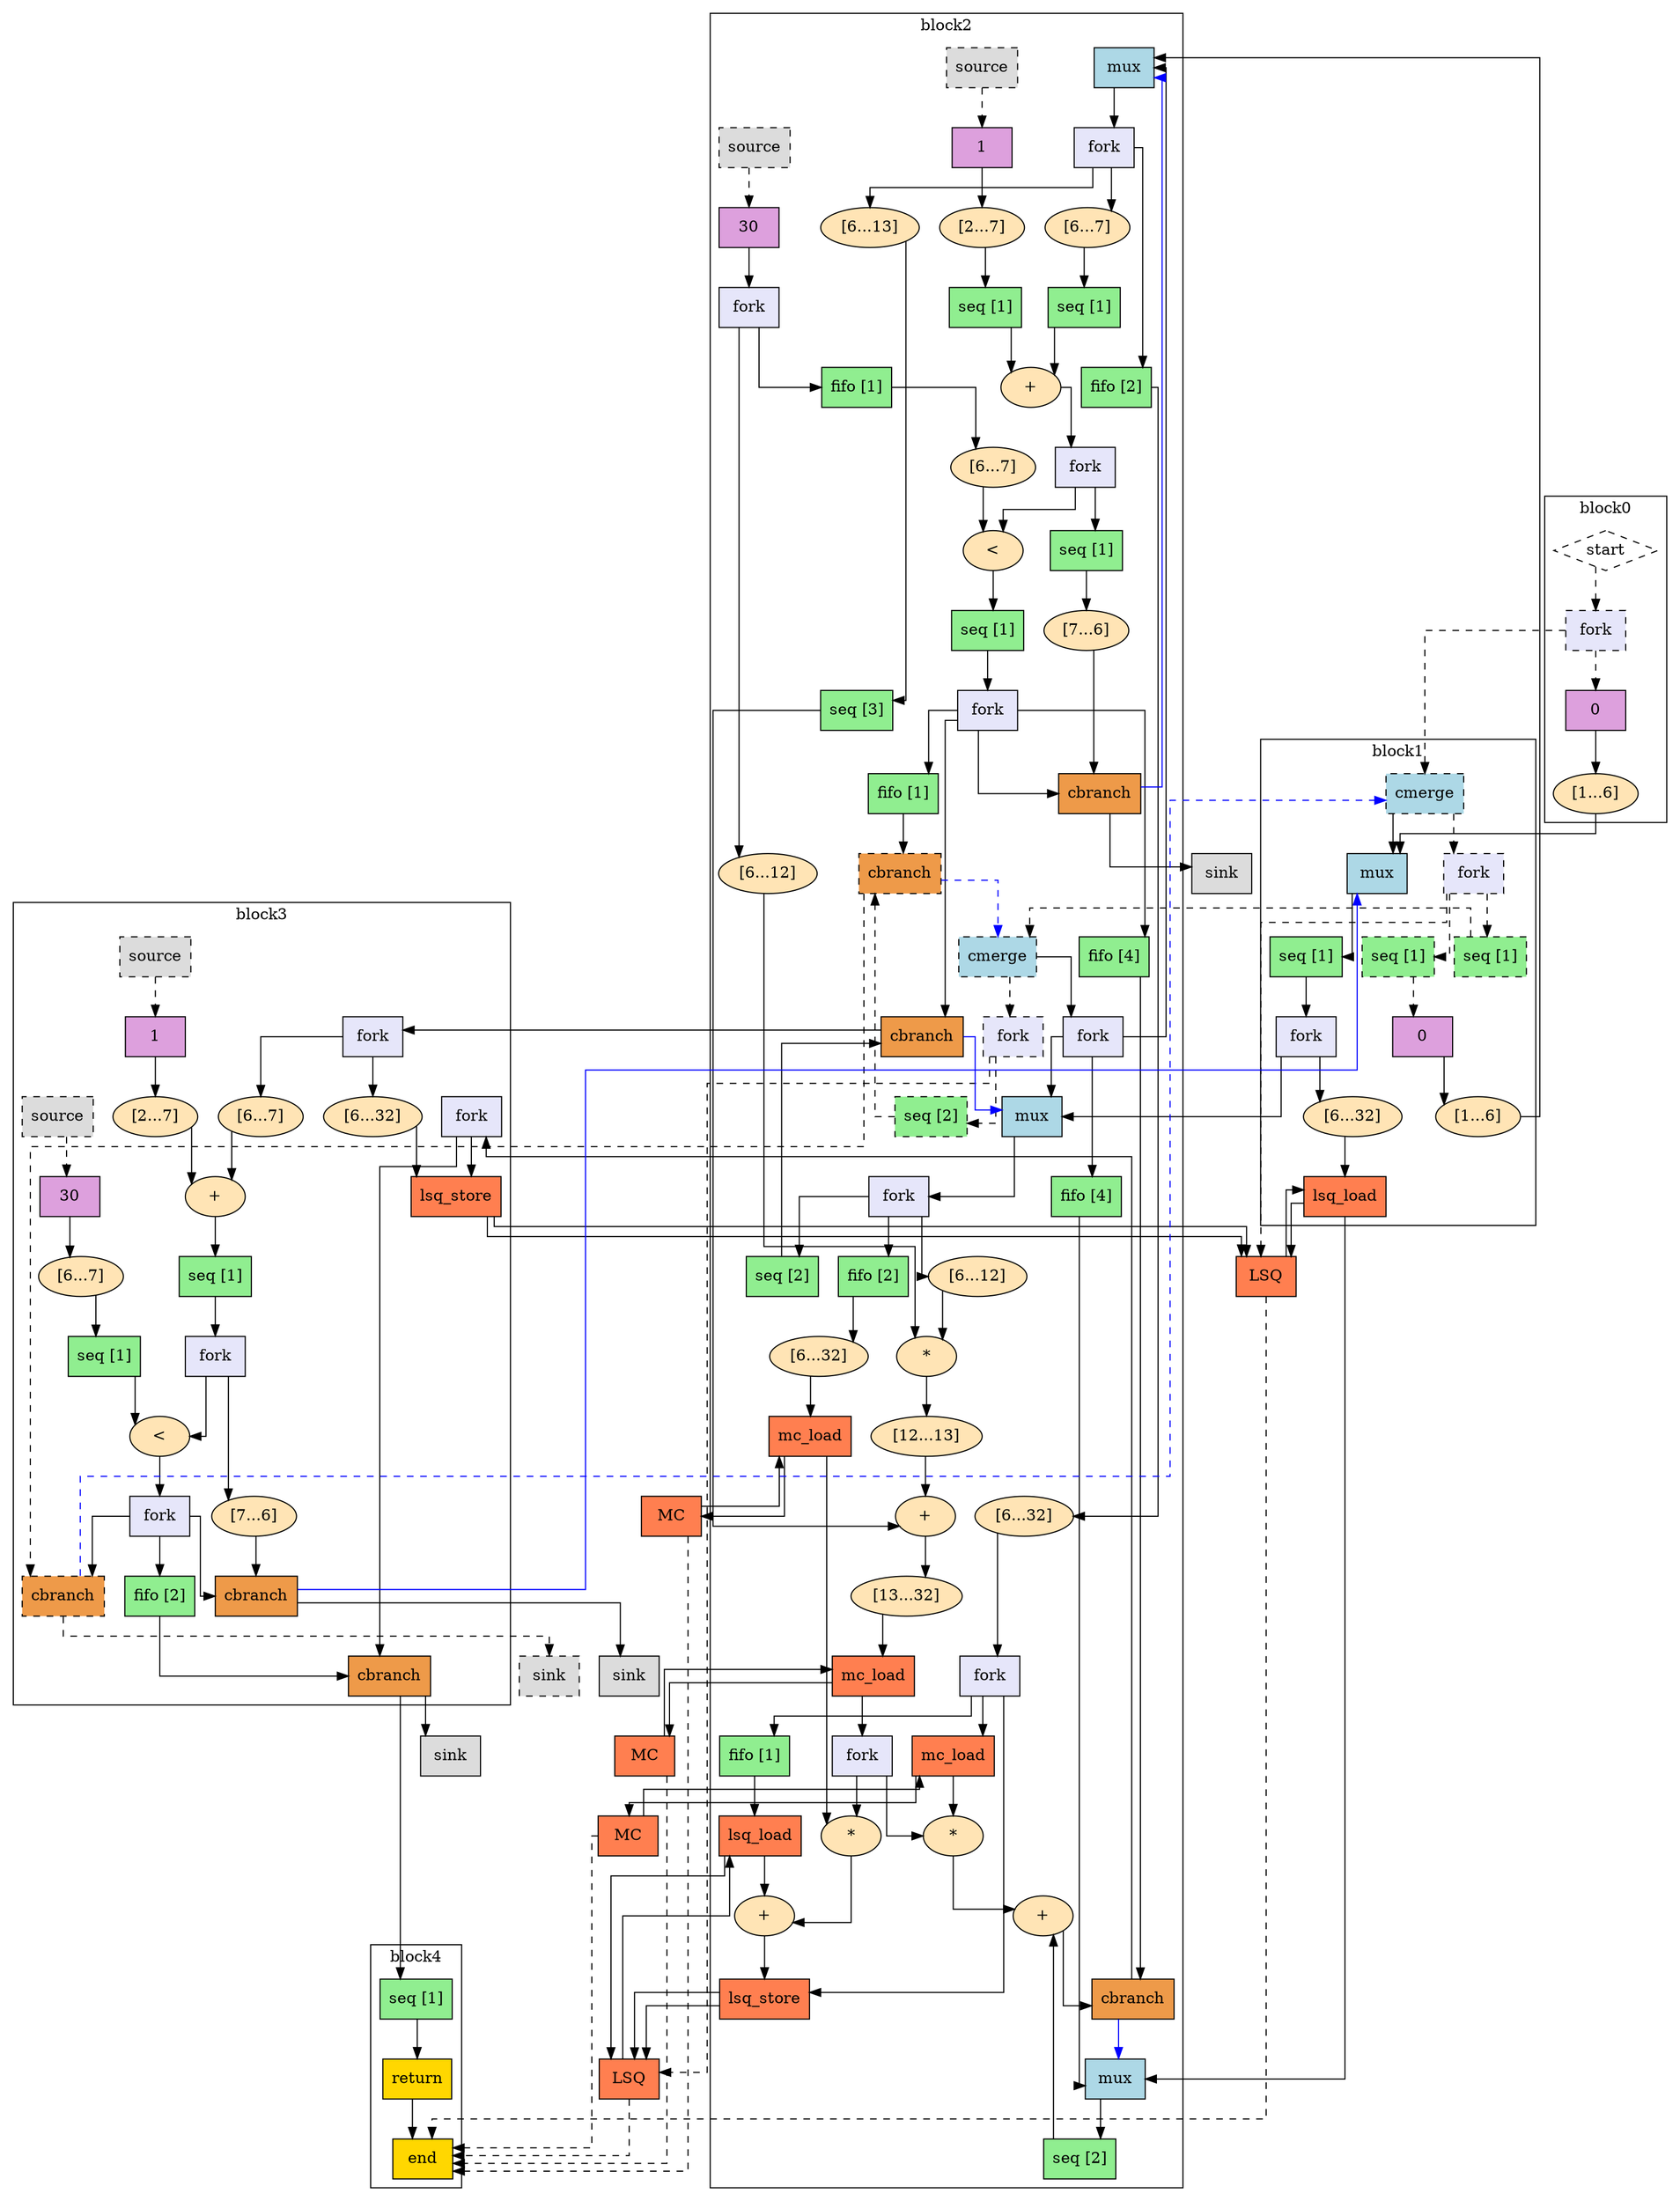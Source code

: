 Digraph G {
  splines=ortho;
  compound=true; // Allow edges between clusters
  // Function arguments
  "start" [mlir_op="handshake.arg", shape=diamond, style=dashed, label="start", ]
  // Function operations
  "mem_controller0" [mlir_op="handshake.mem_controller", fillcolor=coral, shape=box, label="MC", style="filled", ]
  "mem_controller1" [mlir_op="handshake.mem_controller", fillcolor=coral, shape=box, label="MC", style="filled", ]
  "lsq0" [mlir_op="handshake.lsq", fillcolor=coral, shape=box, label="LSQ", style="filled", ]
  "lsq1" [mlir_op="handshake.lsq", fillcolor=coral, shape=box, label="LSQ", style="filled", ]
  "mem_controller2" [mlir_op="handshake.mem_controller", fillcolor=coral, shape=box, label="MC", style="filled", ]
  "fork0" [mlir_op="handshake.fork", fillcolor=lavender, shape=box, label="fork", style="filled, dashed", ]
  "constant0" [mlir_op="handshake.constant", fillcolor=plum, shape=box, label="0", style="filled", ]
  "extsi0" [mlir_op="arith.extsi", fillcolor=moccasin, shape=oval, label="[1...6]", style="filled", ]
  "mux0" [mlir_op="handshake.mux", fillcolor=lightblue, shape=box, label="mux", style="filled", ]
  "buffer12" [mlir_op="handshake.buffer", fillcolor=lightgreen, shape=box, label="seq [1]", style="filled", ]
  "fork1" [mlir_op="handshake.fork", fillcolor=lavender, shape=box, label="fork", style="filled", ]
  "extsi6" [mlir_op="arith.extsi", fillcolor=moccasin, shape=oval, label="[6...32]", style="filled", ]
  "control_merge0" [mlir_op="handshake.control_merge", fillcolor=lightblue, shape=box, label="cmerge", style="filled, dashed", ]
  "fork2" [mlir_op="handshake.fork", fillcolor=lavender, shape=box, label="fork", style="filled, dashed", ]
  "buffer11" [mlir_op="handshake.buffer", fillcolor=lightgreen, shape=box, label="seq [1]", style="filled, dashed", ]
  "constant1" [mlir_op="handshake.constant", fillcolor=plum, shape=box, label="0", style="filled", ]
  "lsq_load0" [mlir_op="handshake.lsq_load", fillcolor=coral, shape=box, label="lsq_load", style="filled", ]
  "extsi1" [mlir_op="arith.extsi", fillcolor=moccasin, shape=oval, label="[1...6]", style="filled", ]
  "buffer0" [mlir_op="handshake.buffer", fillcolor=lightgreen, shape=box, label="seq [1]", style="filled, dashed", ]
  "mux4" [mlir_op="handshake.mux", fillcolor=lightblue, shape=box, label="mux", style="filled", ]
  "fork3" [mlir_op="handshake.fork", fillcolor=lavender, shape=box, label="fork", style="filled", ]
  "extsi7" [mlir_op="arith.extsi", fillcolor=moccasin, shape=oval, label="[6...13]", style="filled", ]
  "extsi8" [mlir_op="arith.extsi", fillcolor=moccasin, shape=oval, label="[6...7]", style="filled", ]
  "buffer4" [mlir_op="handshake.buffer", fillcolor=lightgreen, shape=box, label="fifo [2]", style="filled", ]
  "extsi9" [mlir_op="arith.extsi", fillcolor=moccasin, shape=oval, label="[6...32]", style="filled", ]
  "fork4" [mlir_op="handshake.fork", fillcolor=lavender, shape=box, label="fork", style="filled", ]
  "buffer16" [mlir_op="handshake.buffer", fillcolor=lightgreen, shape=box, label="fifo [4]", style="filled", ]
  "mux2" [mlir_op="handshake.mux", fillcolor=lightblue, shape=box, label="mux", style="filled", ]
  "mux1" [mlir_op="handshake.mux", fillcolor=lightblue, shape=box, label="mux", style="filled", ]
  "fork5" [mlir_op="handshake.fork", fillcolor=lavender, shape=box, label="fork", style="filled", ]
  "extsi10" [mlir_op="arith.extsi", fillcolor=moccasin, shape=oval, label="[6...12]", style="filled", ]
  "buffer14" [mlir_op="handshake.buffer", fillcolor=lightgreen, shape=box, label="fifo [2]", style="filled", ]
  "extsi11" [mlir_op="arith.extsi", fillcolor=moccasin, shape=oval, label="[6...32]", style="filled", ]
  "control_merge1" [mlir_op="handshake.control_merge", fillcolor=lightblue, shape=box, label="cmerge", style="filled, dashed", ]
  "fork6" [mlir_op="handshake.fork", fillcolor=lavender, shape=box, label="fork", style="filled", ]
  "fork7" [mlir_op="handshake.fork", fillcolor=lavender, shape=box, label="fork", style="filled, dashed", ]
  "source0" [mlir_op="handshake.source", fillcolor=gainsboro, shape=box, label="source", style="filled, dashed", ]
  "constant6" [mlir_op="handshake.constant", fillcolor=plum, shape=box, label="30", style="filled", ]
  "fork8" [mlir_op="handshake.fork", fillcolor=lavender, shape=box, label="fork", style="filled", ]
  "extsi12" [mlir_op="arith.extsi", fillcolor=moccasin, shape=oval, label="[6...12]", style="filled", ]
  "buffer5" [mlir_op="handshake.buffer", fillcolor=lightgreen, shape=box, label="fifo [1]", style="filled", ]
  "extsi13" [mlir_op="arith.extsi", fillcolor=moccasin, shape=oval, label="[6...7]", style="filled", ]
  "source1" [mlir_op="handshake.source", fillcolor=gainsboro, shape=box, label="source", style="filled, dashed", ]
  "constant7" [mlir_op="handshake.constant", fillcolor=plum, shape=box, label="1", style="filled", ]
  "extsi14" [mlir_op="arith.extsi", fillcolor=moccasin, shape=oval, label="[2...7]", style="filled", ]
  "muli2" [mlir_op="arith.muli", fillcolor=moccasin, shape=oval, label="*", style="filled", ]
  "extsi15" [mlir_op="arith.extsi", fillcolor=moccasin, shape=oval, label="[12...13]", style="filled", ]
  "buffer21" [mlir_op="handshake.buffer", fillcolor=lightgreen, shape=box, label="seq [3]", style="filled", ]
  "addi2" [mlir_op="arith.addi", fillcolor=moccasin, shape=oval, label="+", style="filled", ]
  "extsi16" [mlir_op="arith.extsi", fillcolor=moccasin, shape=oval, label="[13...32]", style="filled", ]
  "mc_load0" [mlir_op="handshake.mc_load", fillcolor=coral, shape=box, label="mc_load", style="filled", ]
  "fork9" [mlir_op="handshake.fork", fillcolor=lavender, shape=box, label="fork", style="filled", ]
  "buffer13" [mlir_op="handshake.buffer", fillcolor=lightgreen, shape=box, label="fifo [1]", style="filled", ]
  "lsq_load1" [mlir_op="handshake.lsq_load", fillcolor=coral, shape=box, label="lsq_load", style="filled", ]
  "mc_load1" [mlir_op="handshake.mc_load", fillcolor=coral, shape=box, label="mc_load", style="filled", ]
  "muli0" [mlir_op="arith.muli", fillcolor=moccasin, shape=oval, label="*", style="filled", ]
  "addi0" [mlir_op="arith.addi", fillcolor=moccasin, shape=oval, label="+", style="filled", ]
  "lsq_store0" [mlir_op="handshake.lsq_store", fillcolor=coral, shape=box, label="lsq_store", style="filled", ]
  "mc_load2" [mlir_op="handshake.mc_load", fillcolor=coral, shape=box, label="mc_load", style="filled", ]
  "muli1" [mlir_op="arith.muli", fillcolor=moccasin, shape=oval, label="*", style="filled", ]
  "buffer8" [mlir_op="handshake.buffer", fillcolor=lightgreen, shape=box, label="seq [2]", style="filled", ]
  "addi1" [mlir_op="arith.addi", fillcolor=moccasin, shape=oval, label="+", style="filled", ]
  "buffer1" [mlir_op="handshake.buffer", fillcolor=lightgreen, shape=box, label="seq [1]", style="filled", ]
  "buffer2" [mlir_op="handshake.buffer", fillcolor=lightgreen, shape=box, label="seq [1]", style="filled", ]
  "addi5" [mlir_op="arith.addi", fillcolor=moccasin, shape=oval, label="+", style="filled", ]
  "fork10" [mlir_op="handshake.fork", fillcolor=lavender, shape=box, label="fork", style="filled", ]
  "buffer19" [mlir_op="handshake.buffer", fillcolor=lightgreen, shape=box, label="seq [1]", style="filled", ]
  "trunci0" [mlir_op="arith.trunci", fillcolor=moccasin, shape=oval, label="[7...6]", style="filled", ]
  "cmpi0" [mlir_op="arith.cmpi<", fillcolor=moccasin, shape=oval, label="<", style="filled", ]
  "buffer17" [mlir_op="handshake.buffer", fillcolor=lightgreen, shape=box, label="seq [1]", style="filled", ]
  "fork11" [mlir_op="handshake.fork", fillcolor=lavender, shape=box, label="fork", style="filled", ]
  "cond_br0" [mlir_op="handshake.cond_br", fillcolor=tan2, shape=box, label="cbranch", style="filled", ]
  "sink0" [mlir_op="handshake.sink", fillcolor=gainsboro, shape=box, label="sink", style="filled", ]
  "buffer9" [mlir_op="handshake.buffer", fillcolor=lightgreen, shape=box, label="fifo [4]", style="filled", ]
  "cond_br3" [mlir_op="handshake.cond_br", fillcolor=tan2, shape=box, label="cbranch", style="filled", ]
  "buffer18" [mlir_op="handshake.buffer", fillcolor=lightgreen, shape=box, label="seq [2]", style="filled", ]
  "cond_br1" [mlir_op="handshake.cond_br", fillcolor=tan2, shape=box, label="cbranch", style="filled", ]
  "buffer3" [mlir_op="handshake.buffer", fillcolor=lightgreen, shape=box, label="seq [2]", style="filled, dashed", ]
  "buffer15" [mlir_op="handshake.buffer", fillcolor=lightgreen, shape=box, label="fifo [1]", style="filled", ]
  "cond_br5" [mlir_op="handshake.cond_br", fillcolor=tan2, shape=box, label="cbranch", style="filled, dashed", ]
  "fork12" [mlir_op="handshake.fork", fillcolor=lavender, shape=box, label="fork", style="filled", ]
  "extsi2" [mlir_op="arith.extsi", fillcolor=moccasin, shape=oval, label="[6...7]", style="filled", ]
  "extsi17" [mlir_op="arith.extsi", fillcolor=moccasin, shape=oval, label="[6...32]", style="filled", ]
  "fork13" [mlir_op="handshake.fork", fillcolor=lavender, shape=box, label="fork", style="filled", ]
  "source2" [mlir_op="handshake.source", fillcolor=gainsboro, shape=box, label="source", style="filled, dashed", ]
  "constant8" [mlir_op="handshake.constant", fillcolor=plum, shape=box, label="30", style="filled", ]
  "extsi3" [mlir_op="arith.extsi", fillcolor=moccasin, shape=oval, label="[6...7]", style="filled", ]
  "source3" [mlir_op="handshake.source", fillcolor=gainsboro, shape=box, label="source", style="filled, dashed", ]
  "constant9" [mlir_op="handshake.constant", fillcolor=plum, shape=box, label="1", style="filled", ]
  "extsi18" [mlir_op="arith.extsi", fillcolor=moccasin, shape=oval, label="[2...7]", style="filled", ]
  "lsq_store1" [mlir_op="handshake.lsq_store", fillcolor=coral, shape=box, label="lsq_store", style="filled", ]
  "addi3" [mlir_op="arith.addi", fillcolor=moccasin, shape=oval, label="+", style="filled", ]
  "buffer20" [mlir_op="handshake.buffer", fillcolor=lightgreen, shape=box, label="seq [1]", style="filled", ]
  "fork14" [mlir_op="handshake.fork", fillcolor=lavender, shape=box, label="fork", style="filled", ]
  "trunci1" [mlir_op="arith.trunci", fillcolor=moccasin, shape=oval, label="[7...6]", style="filled", ]
  "buffer10" [mlir_op="handshake.buffer", fillcolor=lightgreen, shape=box, label="seq [1]", style="filled", ]
  "cmpi1" [mlir_op="arith.cmpi<", fillcolor=moccasin, shape=oval, label="<", style="filled", ]
  "fork15" [mlir_op="handshake.fork", fillcolor=lavender, shape=box, label="fork", style="filled", ]
  "cond_br2" [mlir_op="handshake.cond_br", fillcolor=tan2, shape=box, label="cbranch", style="filled", ]
  "sink1" [mlir_op="handshake.sink", fillcolor=gainsboro, shape=box, label="sink", style="filled", ]
  "cond_br10" [mlir_op="handshake.cond_br", fillcolor=tan2, shape=box, label="cbranch", style="filled, dashed", ]
  "sink2" [mlir_op="handshake.sink", fillcolor=gainsboro, shape=box, label="sink", style="filled, dashed", ]
  "buffer7" [mlir_op="handshake.buffer", fillcolor=lightgreen, shape=box, label="fifo [2]", style="filled", ]
  "cond_br11" [mlir_op="handshake.cond_br", fillcolor=tan2, shape=box, label="cbranch", style="filled", ]
  "sink3" [mlir_op="handshake.sink", fillcolor=gainsboro, shape=box, label="sink", style="filled", ]
  "buffer6" [mlir_op="handshake.buffer", fillcolor=lightgreen, shape=box, label="seq [1]", style="filled", ]
  "d_return0" [mlir_op="handshake.d_return", fillcolor=gold, shape=box, label="return", style="filled", ]
  "end0" [mlir_op="handshake.end", fillcolor=gold, shape=box, label="end", style="filled", ]
  // Edges within basic block 0
  subgraph "cluster0" {
    label="block0"
    "fork0" -> "constant0" [style=dashed, ]
    "constant0" -> "extsi0" []
    "start" -> "fork0" [style=dashed, ]
  }
  // Edges outgoing of basic block 0
  "fork0" -> "control_merge0" [style=dashed, ]
  "extsi0" -> "mux0" []
  // Edges within basic block 2
  subgraph "cluster2" {
    label="block2"
    "mux4" -> "fork3" []
    "fork3" -> "extsi7" []
    "fork3" -> "extsi8" []
    "fork3" -> "buffer4" []
    "extsi7" -> "buffer21" []
    "extsi8" -> "buffer2" []
    "buffer4" -> "extsi9" []
    "extsi9" -> "fork4" []
    "fork4" -> "buffer13" []
    "fork4" -> "lsq_store0" []
    "fork4" -> "mc_load2" []
    "buffer16" -> "mux2" []
    "mux2" -> "buffer8" []
    "mux1" -> "fork5" []
    "fork5" -> "buffer18" []
    "fork5" -> "extsi10" []
    "fork5" -> "buffer14" []
    "extsi10" -> "muli2" []
    "buffer14" -> "extsi11" []
    "extsi11" -> "mc_load1" []
    "control_merge1" -> "fork7" [style=dashed, ]
    "control_merge1" -> "fork6" []
    "fork6" -> "mux1" []
    "fork6" -> "mux4" []
    "fork6" -> "buffer16" []
    "fork7" -> "buffer3" [style=dashed, ]
    "source0" -> "constant6" [style=dashed, ]
    "constant6" -> "fork8" []
    "fork8" -> "extsi12" []
    "fork8" -> "buffer5" []
    "extsi12" -> "muli2" []
    "buffer5" -> "extsi13" []
    "extsi13" -> "cmpi0" []
    "source1" -> "constant7" [style=dashed, ]
    "constant7" -> "extsi14" []
    "extsi14" -> "buffer1" []
    "muli2" -> "extsi15" []
    "extsi15" -> "addi2" []
    "buffer21" -> "addi2" []
    "addi2" -> "extsi16" []
    "extsi16" -> "mc_load0" []
    "mc_load0" -> "fork9" []
    "fork9" -> "muli1" []
    "fork9" -> "muli0" []
    "buffer13" -> "lsq_load1" []
    "lsq_load1" -> "addi0" []
    "mc_load1" -> "muli0" []
    "muli0" -> "addi0" []
    "addi0" -> "lsq_store0" []
    "mc_load2" -> "muli1" []
    "muli1" -> "addi1" []
    "buffer8" -> "addi1" []
    "addi1" -> "cond_br3" []
    "buffer1" -> "addi5" []
    "buffer2" -> "addi5" []
    "addi5" -> "fork10" []
    "fork10" -> "buffer19" []
    "fork10" -> "cmpi0" []
    "buffer19" -> "trunci0" []
    "trunci0" -> "cond_br0" []
    "cmpi0" -> "buffer17" []
    "buffer17" -> "fork11" []
    "fork11" -> "cond_br0" []
    "fork11" -> "cond_br1" []
    "fork11" -> "buffer9" []
    "fork11" -> "buffer15" []
    "cond_br0" -> "mux4" [ color="blue"]
    "buffer9" -> "cond_br3" []
    "cond_br3" -> "mux2" [ color="blue"]
    "buffer18" -> "cond_br1" []
    "cond_br1" -> "mux1" [ color="blue"]
    "buffer3" -> "cond_br5" [style=dashed, ]
    "buffer15" -> "cond_br5" []
    "cond_br5" -> "control_merge1" [style=dashed,  color="blue"]
  }
  // Edges outgoing of basic block 2
  "fork7" -> "lsq1" [style=dashed, ]
  "mc_load0" -> "mem_controller2" []
  "lsq_load1" -> "lsq1" []
  "mc_load1" -> "mem_controller0" []
  "lsq_store0" -> "lsq1" []
  "lsq_store0" -> "lsq1" []
  "mc_load2" -> "mem_controller1" []
  "cond_br0" -> "sink0" []
  "cond_br3" -> "fork13" []
  "cond_br1" -> "fork12" []
  "cond_br5" -> "cond_br10" [style=dashed, ]
  // Edges within basic block 4
  subgraph "cluster4" {
    label="block4"
    "buffer6" -> "d_return0" []
    "d_return0" -> "end0" []
  }
  // Edges within basic block 1
  subgraph "cluster1" {
    label="block1"
    "mux0" -> "buffer12" []
    "buffer12" -> "fork1" []
    "fork1" -> "extsi6" []
    "extsi6" -> "lsq_load0" []
    "control_merge0" -> "fork2" [style=dashed, ]
    "control_merge0" -> "mux0" []
    "fork2" -> "buffer11" [style=dashed, ]
    "fork2" -> "buffer0" [style=dashed, ]
    "buffer11" -> "constant1" [style=dashed, ]
    "constant1" -> "extsi1" []
  }
  // Edges outgoing of basic block 1
  "fork1" -> "mux1" []
  "fork2" -> "lsq0" [style=dashed, ]
  "lsq_load0" -> "lsq0" []
  "lsq_load0" -> "mux2" []
  "extsi1" -> "mux4" []
  "buffer0" -> "control_merge1" [style=dashed, ]
  // Edges within basic block 3
  subgraph "cluster3" {
    label="block3"
    "fork12" -> "extsi2" []
    "fork12" -> "extsi17" []
    "extsi2" -> "addi3" []
    "extsi17" -> "lsq_store1" []
    "fork13" -> "cond_br11" []
    "fork13" -> "lsq_store1" []
    "source2" -> "constant8" [style=dashed, ]
    "constant8" -> "extsi3" []
    "extsi3" -> "buffer10" []
    "source3" -> "constant9" [style=dashed, ]
    "constant9" -> "extsi18" []
    "extsi18" -> "addi3" []
    "addi3" -> "buffer20" []
    "buffer20" -> "fork14" []
    "fork14" -> "trunci1" []
    "fork14" -> "cmpi1" []
    "trunci1" -> "cond_br2" []
    "buffer10" -> "cmpi1" []
    "cmpi1" -> "fork15" []
    "fork15" -> "cond_br2" []
    "fork15" -> "cond_br10" []
    "fork15" -> "buffer7" []
    "buffer7" -> "cond_br11" []
  }
  // Edges outgoing of basic block 3
  "lsq_store1" -> "lsq0" []
  "lsq_store1" -> "lsq0" []
  "cond_br2" -> "mux0" [ color="blue"]
  "cond_br2" -> "sink1" []
  "cond_br10" -> "control_merge0" [style=dashed,  color="blue"]
  "cond_br10" -> "sink2" [style=dashed, ]
  "cond_br11" -> "sink3" []
  "cond_br11" -> "buffer6" []
  // Edges outside of all basic blocks
  "mem_controller0" -> "mc_load1" []
  "mem_controller0" -> "end0" [style=dashed, ]
  "mem_controller1" -> "mc_load2" []
  "mem_controller1" -> "end0" [style=dashed, ]
  "lsq0" -> "lsq_load0" []
  "lsq0" -> "end0" [style=dashed, ]
  "lsq1" -> "lsq_load1" []
  "lsq1" -> "end0" [style=dashed, ]
  "mem_controller2" -> "mc_load0" []
  "mem_controller2" -> "end0" [style=dashed, ]
}

